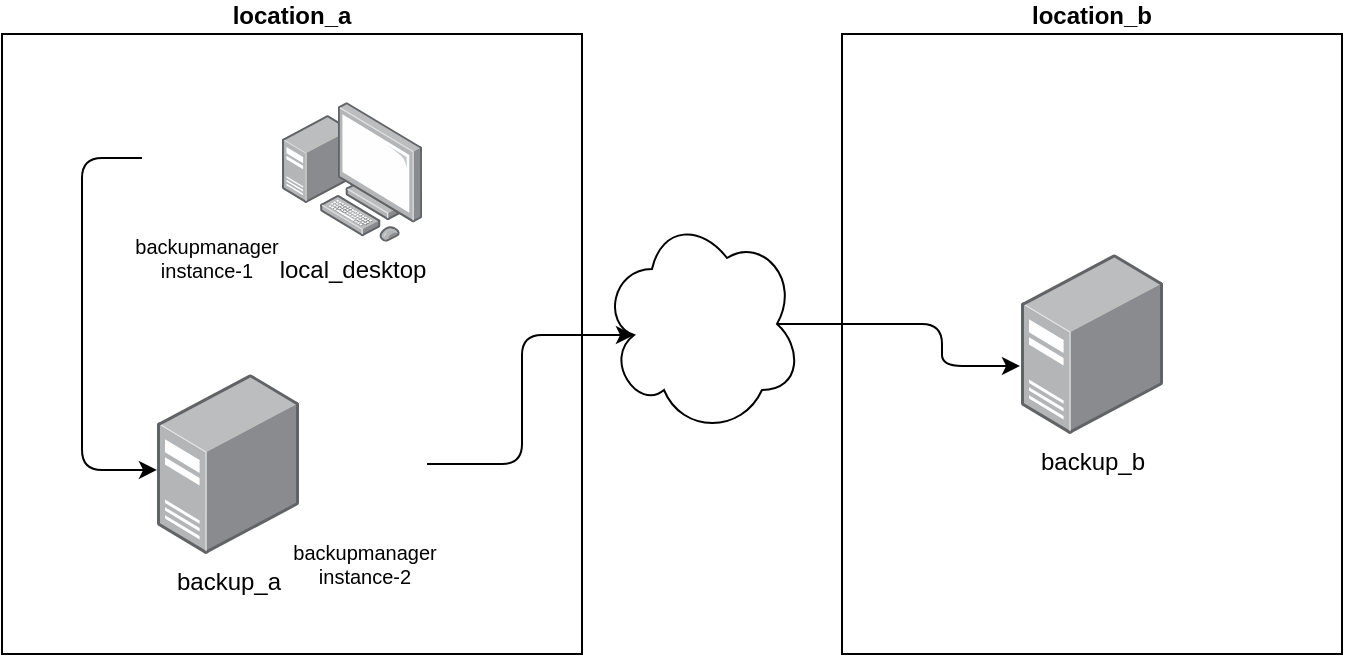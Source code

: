 <mxfile version="14.3.2" type="github">
  <diagram id="9oh7qsvAncNWxjIL04bf" name="Page-1">
    <mxGraphModel dx="1952" dy="531" grid="1" gridSize="10" guides="1" tooltips="1" connect="1" arrows="1" fold="1" page="1" pageScale="1" pageWidth="850" pageHeight="1100" math="0" shadow="0">
      <root>
        <mxCell id="0" />
        <mxCell id="1" parent="0" />
        <mxCell id="duJ8XisY2NvJt75ONOaO-10" value="location_a" style="rounded=0;whiteSpace=wrap;html=1;labelPosition=center;verticalLabelPosition=top;align=center;verticalAlign=bottom;fontStyle=1" vertex="1" parent="1">
          <mxGeometry x="-10" y="20" width="290" height="310" as="geometry" />
        </mxCell>
        <mxCell id="duJ8XisY2NvJt75ONOaO-3" value="backup_a" style="points=[];aspect=fixed;html=1;align=center;shadow=0;dashed=0;image;image=img/lib/allied_telesis/computer_and_terminals/Server_Desktop.svg;" vertex="1" parent="1">
          <mxGeometry x="67.5" y="190" width="71" height="90" as="geometry" />
        </mxCell>
        <mxCell id="duJ8XisY2NvJt75ONOaO-4" value="local_desktop" style="points=[];aspect=fixed;html=1;align=center;shadow=0;dashed=0;image;image=img/lib/allied_telesis/computer_and_terminals/Personal_Computer_with_Server.svg;" vertex="1" parent="1">
          <mxGeometry x="130" y="54" width="70" height="70" as="geometry" />
        </mxCell>
        <mxCell id="duJ8XisY2NvJt75ONOaO-12" value="location_b" style="rounded=0;whiteSpace=wrap;html=1;labelPosition=center;verticalLabelPosition=top;align=center;verticalAlign=bottom;fontStyle=1" vertex="1" parent="1">
          <mxGeometry x="410" y="20" width="250" height="310" as="geometry" />
        </mxCell>
        <mxCell id="duJ8XisY2NvJt75ONOaO-15" value="backup_b" style="points=[];aspect=fixed;html=1;align=center;shadow=0;dashed=0;image;image=img/lib/allied_telesis/computer_and_terminals/Server_Desktop.svg;" vertex="1" parent="1">
          <mxGeometry x="499.5" y="130" width="71" height="90" as="geometry" />
        </mxCell>
        <mxCell id="duJ8XisY2NvJt75ONOaO-16" value="" style="ellipse;shape=cloud;whiteSpace=wrap;html=1;" vertex="1" parent="1">
          <mxGeometry x="290" y="110" width="100" height="110" as="geometry" />
        </mxCell>
        <mxCell id="duJ8XisY2NvJt75ONOaO-17" value="" style="edgeStyle=elbowEdgeStyle;elbow=horizontal;endArrow=classic;html=1;entryX=0.16;entryY=0.55;entryDx=0;entryDy=0;entryPerimeter=0;exitX=1;exitY=0.5;exitDx=0;exitDy=0;" edge="1" parent="1" source="duJ8XisY2NvJt75ONOaO-22" target="duJ8XisY2NvJt75ONOaO-16">
          <mxGeometry width="50" height="50" relative="1" as="geometry">
            <mxPoint x="220" y="255" as="sourcePoint" />
            <mxPoint x="450" y="120" as="targetPoint" />
            <Array as="points">
              <mxPoint x="250" y="200" />
            </Array>
          </mxGeometry>
        </mxCell>
        <mxCell id="duJ8XisY2NvJt75ONOaO-18" value="" style="edgeStyle=elbowEdgeStyle;elbow=horizontal;endArrow=classic;html=1;entryX=-0.007;entryY=0.622;entryDx=0;entryDy=0;entryPerimeter=0;exitX=0.875;exitY=0.5;exitDx=0;exitDy=0;exitPerimeter=0;" edge="1" parent="1" source="duJ8XisY2NvJt75ONOaO-16" target="duJ8XisY2NvJt75ONOaO-15">
          <mxGeometry width="50" height="50" relative="1" as="geometry">
            <mxPoint x="390" y="164.5" as="sourcePoint" />
            <mxPoint x="506" y="80" as="targetPoint" />
            <Array as="points">
              <mxPoint x="460" y="166" />
            </Array>
          </mxGeometry>
        </mxCell>
        <mxCell id="duJ8XisY2NvJt75ONOaO-19" value="backupmanager&lt;br style=&quot;font-size: 10px;&quot;&gt;instance-1" style="shape=image;html=1;verticalAlign=top;verticalLabelPosition=bottom;labelBackgroundColor=#ffffff;imageAspect=0;aspect=fixed;image=https://cdn0.iconfinder.com/data/icons/super-mono-sticker/icons/gears_sticker.png;labelPosition=center;align=center;fontSize=10;" vertex="1" parent="1">
          <mxGeometry x="60" y="50" width="64" height="64" as="geometry" />
        </mxCell>
        <mxCell id="duJ8XisY2NvJt75ONOaO-22" value="backupmanager&lt;br style=&quot;font-size: 10px&quot;&gt;instance-2" style="shape=image;html=1;verticalAlign=top;verticalLabelPosition=bottom;labelBackgroundColor=#ffffff;imageAspect=0;aspect=fixed;image=https://cdn0.iconfinder.com/data/icons/super-mono-sticker/icons/gears_sticker.png;labelPosition=center;align=center;fontSize=10;" vertex="1" parent="1">
          <mxGeometry x="138.5" y="203" width="64" height="64" as="geometry" />
        </mxCell>
        <mxCell id="duJ8XisY2NvJt75ONOaO-25" value="" style="edgeStyle=elbowEdgeStyle;elbow=vertical;endArrow=classic;html=1;fontSize=10;exitX=0;exitY=0.5;exitDx=0;exitDy=0;entryX=0;entryY=0.533;entryDx=0;entryDy=0;entryPerimeter=0;" edge="1" parent="1" source="duJ8XisY2NvJt75ONOaO-19" target="duJ8XisY2NvJt75ONOaO-3">
          <mxGeometry width="50" height="50" relative="1" as="geometry">
            <mxPoint x="400" y="140" as="sourcePoint" />
            <mxPoint x="450" y="90" as="targetPoint" />
            <Array as="points">
              <mxPoint x="30" y="170" />
              <mxPoint x="-40" y="170" />
            </Array>
          </mxGeometry>
        </mxCell>
      </root>
    </mxGraphModel>
  </diagram>
</mxfile>
